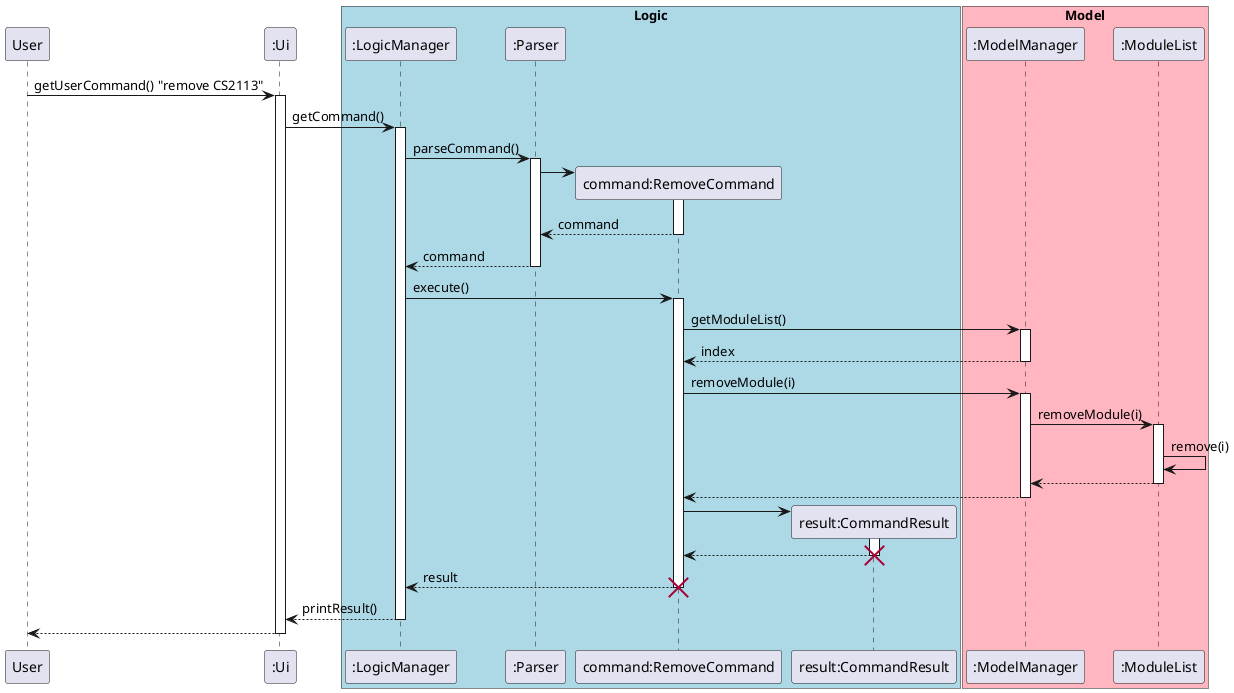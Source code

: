 @startuml
participant User
participant ":Ui" as Ui

box "Logic" #LightBlue
participant ":LogicManager" as LogicManager
participant ":Parser" as Parser
participant "command:RemoveCommand" as RemoveCommand
participant "result:CommandResult" as CommandResult
end box

box "Model" #LightPink
participant ":ModelManager" as ModelManager
participant ":ModuleList" as ModuleList
end box


User -> Ui: getUserCommand() "remove CS2113"

activate Ui
Ui -> LogicManager: getCommand()
activate LogicManager


LogicManager -> Parser: parseCommand()
activate Parser

create RemoveCommand
Parser -> RemoveCommand
activate RemoveCommand

RemoveCommand --> Parser: command
deactivate RemoveCommand


Parser --> LogicManager: command
deactivate Parser

LogicManager -> RemoveCommand: execute()

activate RemoveCommand

RemoveCommand -> ModelManager: getModuleList()
activate ModelManager
ModelManager --> RemoveCommand: index
deactivate ModelManager

RemoveCommand -> ModelManager: removeModule(i)

activate ModelManager

ModelManager -> ModuleList: removeModule(i)
activate ModuleList

ModuleList -> ModuleList: remove(i)

ModuleList --> ModelManager: 
deactivate ModuleList

ModelManager --> RemoveCommand
deactivate ModelManager

create CommandResult

RemoveCommand -> CommandResult
activate CommandResult
CommandResult --> RemoveCommand
deactivate CommandResult
destroy CommandResult

RemoveCommand --> LogicManager: result
deactivate RemoveCommand
destroy RemoveCommand

LogicManager --> Ui: printResult()
deactivate LogicManager

Ui --> User
deactivate Ui




@enduml